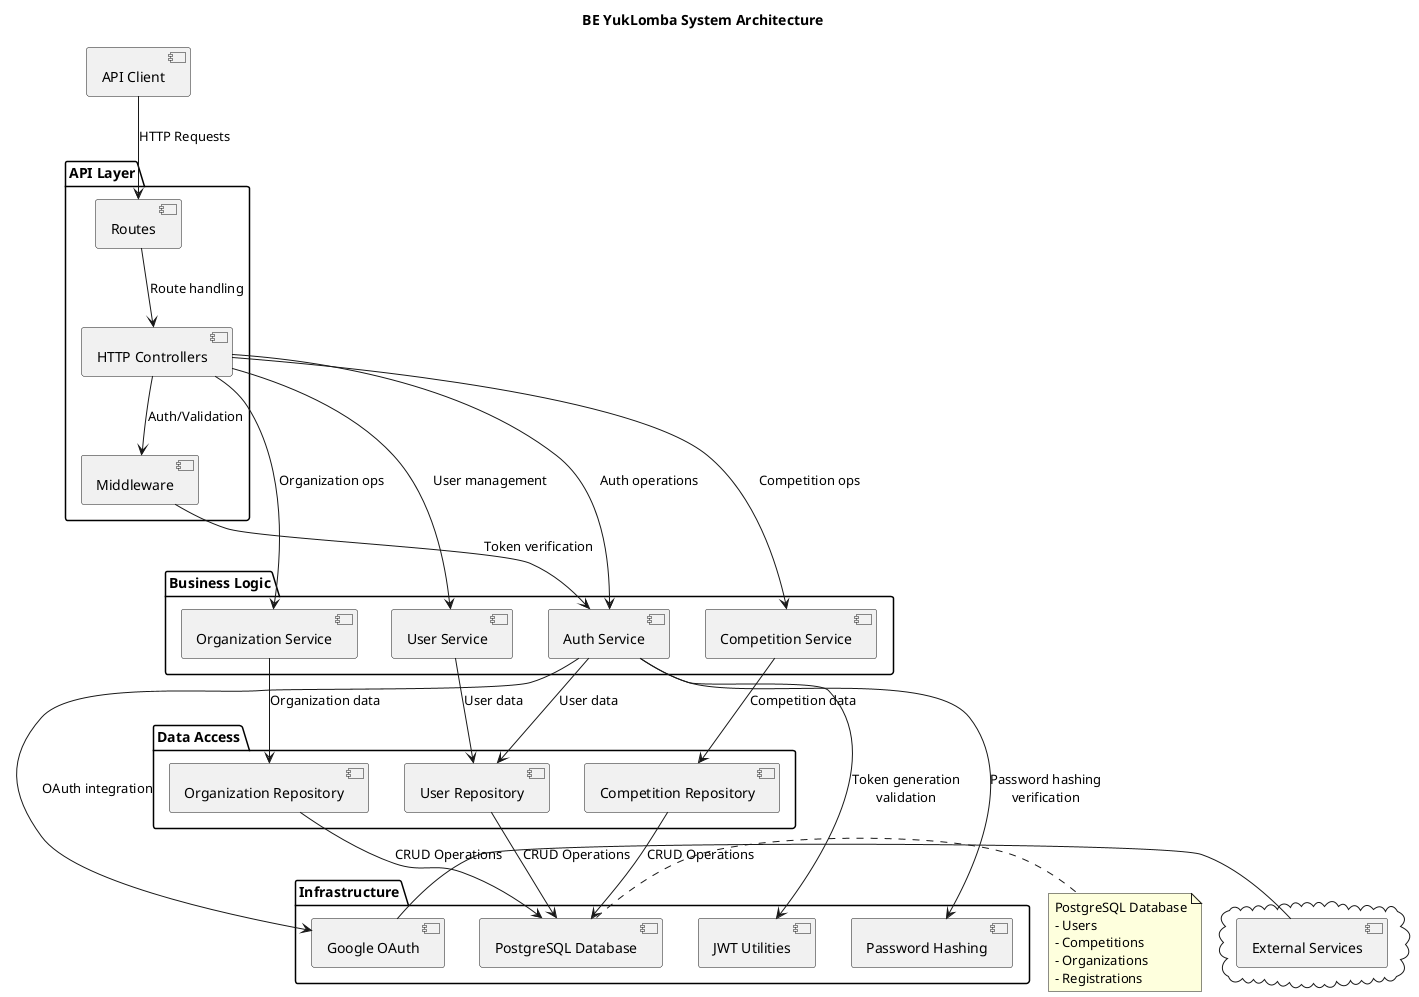 @startuml
skinparam backgroundColor #FFFFFF
skinparam componentStyle uml2
title BE YukLomba System Architecture

package "API Layer" {
  [HTTP Controllers] as controllers
  [Routes] as routes
  [Middleware] as middleware
}

package "Business Logic" {
  [Auth Service] as auth_service
  [Competition Service] as comp_service
  [Organization Service] as org_service
  [User Service] as user_service
}

package "Data Access" {
  [User Repository] as user_repo
  [Competition Repository] as comp_repo
  [Organization Repository] as org_repo
}

package "Infrastructure" {
  [PostgreSQL Database] as db
  [JWT Utilities] as jwt
  [Password Hashing] as pwd
  [Google OAuth] as google
}

[API Client] as client

client --> routes : HTTP Requests
routes --> controllers : Route handling
controllers --> middleware : Auth/Validation
middleware --> auth_service : Token verification

controllers --> auth_service : Auth operations
controllers --> comp_service : Competition ops
controllers --> org_service : Organization ops
controllers --> user_service : User management

auth_service --> user_repo : User data
comp_service --> comp_repo : Competition data
org_service --> org_repo : Organization data
user_service --> user_repo : User data

user_repo --> db : CRUD Operations
comp_repo --> db : CRUD Operations
org_repo --> db : CRUD Operations

auth_service --> jwt : Token generation\nvalidation
auth_service --> pwd : Password hashing\nverification
auth_service --> google : OAuth integration

note right of db
  PostgreSQL Database
  - Users
  - Competitions
  - Organizations
  - Registrations
end note

cloud {
  [External Services] as external
  google - external
}
@enduml

